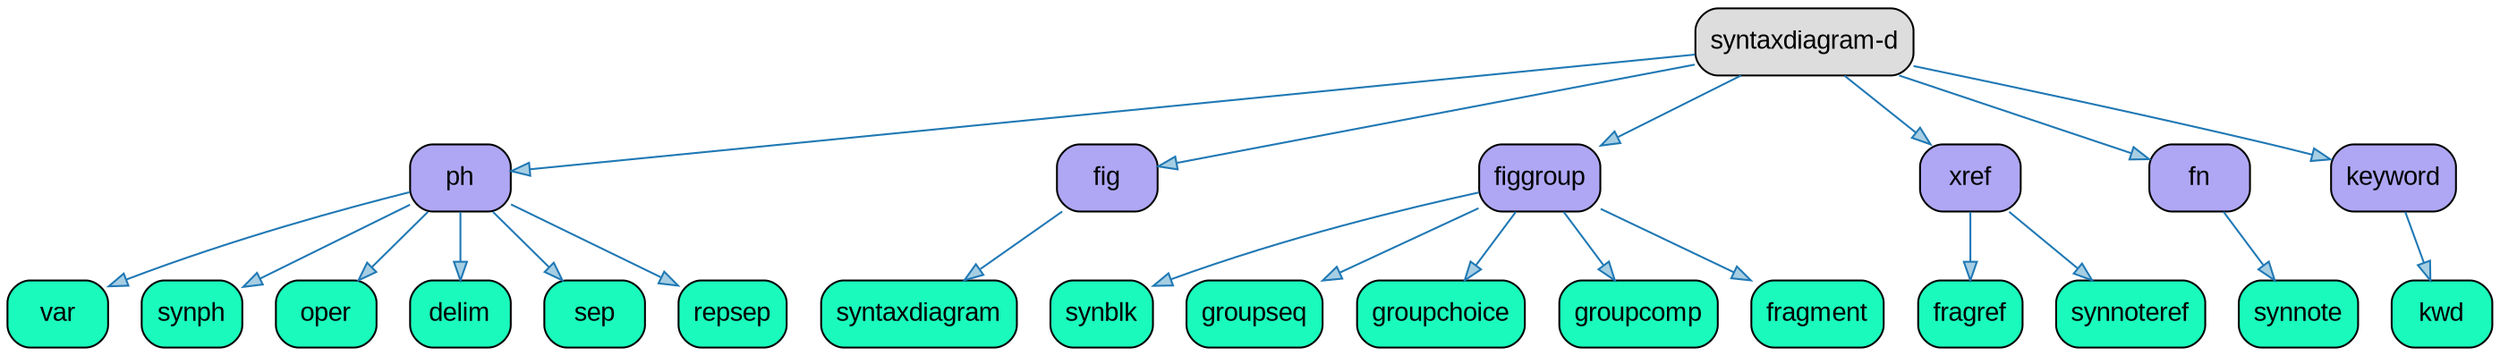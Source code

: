 // DITA Domain syntaxdiagram-d
strict digraph {
				
  // Root node
  
	"syntaxdiagram-d" [label ="syntaxdiagram-d" fontname="Arial" shape="Mrecord" style="filled"  fillcolor="#DDDDDD"]
			
  // Other nodes
      
	"ph" [label ="ph" fontname="Arial" shape="Mrecord" style="filled"  fillcolor="#AFA7F4"]
         
	"var" [label ="var" fontname="Arial" shape="Mrecord" style="filled"  fillcolor="#1AFABC"]
         
	"synph" [label ="synph" fontname="Arial" shape="Mrecord" style="filled"  fillcolor="#1AFABC"]
         
	"oper" [label ="oper" fontname="Arial" shape="Mrecord" style="filled"  fillcolor="#1AFABC"]
         
	"delim" [label ="delim" fontname="Arial" shape="Mrecord" style="filled"  fillcolor="#1AFABC"]
         
	"sep" [label ="sep" fontname="Arial" shape="Mrecord" style="filled"  fillcolor="#1AFABC"]
         
	"repsep" [label ="repsep" fontname="Arial" shape="Mrecord" style="filled"  fillcolor="#1AFABC"]
      
      
	"fig" [label ="fig" fontname="Arial" shape="Mrecord" style="filled"  fillcolor="#AFA7F4"]
         
	"syntaxdiagram" [label ="syntaxdiagram" fontname="Arial" shape="Mrecord" style="filled"  fillcolor="#1AFABC"]
      
      
	"figgroup" [label ="figgroup" fontname="Arial" shape="Mrecord" style="filled"  fillcolor="#AFA7F4"]
         
	"synblk" [label ="synblk" fontname="Arial" shape="Mrecord" style="filled"  fillcolor="#1AFABC"]
         
	"groupseq" [label ="groupseq" fontname="Arial" shape="Mrecord" style="filled"  fillcolor="#1AFABC"]
         
	"groupchoice" [label ="groupchoice" fontname="Arial" shape="Mrecord" style="filled"  fillcolor="#1AFABC"]
         
	"groupcomp" [label ="groupcomp" fontname="Arial" shape="Mrecord" style="filled"  fillcolor="#1AFABC"]
         
	"fragment" [label ="fragment" fontname="Arial" shape="Mrecord" style="filled"  fillcolor="#1AFABC"]
      
      
	"xref" [label ="xref" fontname="Arial" shape="Mrecord" style="filled"  fillcolor="#AFA7F4"]
         
	"fragref" [label ="fragref" fontname="Arial" shape="Mrecord" style="filled"  fillcolor="#1AFABC"]
         
	"synnoteref" [label ="synnoteref" fontname="Arial" shape="Mrecord" style="filled"  fillcolor="#1AFABC"]
      
      
	"fn" [label ="fn" fontname="Arial" shape="Mrecord" style="filled"  fillcolor="#AFA7F4"]
         
	"synnote" [label ="synnote" fontname="Arial" shape="Mrecord" style="filled"  fillcolor="#1AFABC"]
      
      
	"keyword" [label ="keyword" fontname="Arial" shape="Mrecord" style="filled"  fillcolor="#AFA7F4"]
         
	"kwd" [label ="kwd" fontname="Arial" shape="Mrecord" style="filled"  fillcolor="#1AFABC"]
      
   
  // Edges
      
	"syntaxdiagram-d" -> "ph" [fillcolor="#a6cee3" color="#1f78b4"]
         
	"ph" -> "var" [fillcolor="#a6cee3" color="#1f78b4"]
         
	"ph" -> "synph" [fillcolor="#a6cee3" color="#1f78b4"]
         
	"ph" -> "oper" [fillcolor="#a6cee3" color="#1f78b4"]
         
	"ph" -> "delim" [fillcolor="#a6cee3" color="#1f78b4"]
         
	"ph" -> "sep" [fillcolor="#a6cee3" color="#1f78b4"]
         
	"ph" -> "repsep" [fillcolor="#a6cee3" color="#1f78b4"]
      
      
	"syntaxdiagram-d" -> "fig" [fillcolor="#a6cee3" color="#1f78b4"]
         
	"fig" -> "syntaxdiagram" [fillcolor="#a6cee3" color="#1f78b4"]
      
      
	"syntaxdiagram-d" -> "figgroup" [fillcolor="#a6cee3" color="#1f78b4"]
         
	"figgroup" -> "synblk" [fillcolor="#a6cee3" color="#1f78b4"]
         
	"figgroup" -> "groupseq" [fillcolor="#a6cee3" color="#1f78b4"]
         
	"figgroup" -> "groupchoice" [fillcolor="#a6cee3" color="#1f78b4"]
         
	"figgroup" -> "groupcomp" [fillcolor="#a6cee3" color="#1f78b4"]
         
	"figgroup" -> "fragment" [fillcolor="#a6cee3" color="#1f78b4"]
      
      
	"syntaxdiagram-d" -> "xref" [fillcolor="#a6cee3" color="#1f78b4"]
         
	"xref" -> "fragref" [fillcolor="#a6cee3" color="#1f78b4"]
         
	"xref" -> "synnoteref" [fillcolor="#a6cee3" color="#1f78b4"]
      
      
	"syntaxdiagram-d" -> "fn" [fillcolor="#a6cee3" color="#1f78b4"]
         
	"fn" -> "synnote" [fillcolor="#a6cee3" color="#1f78b4"]
      
      
	"syntaxdiagram-d" -> "keyword" [fillcolor="#a6cee3" color="#1f78b4"]
         
	"keyword" -> "kwd" [fillcolor="#a6cee3" color="#1f78b4"]
      
   }